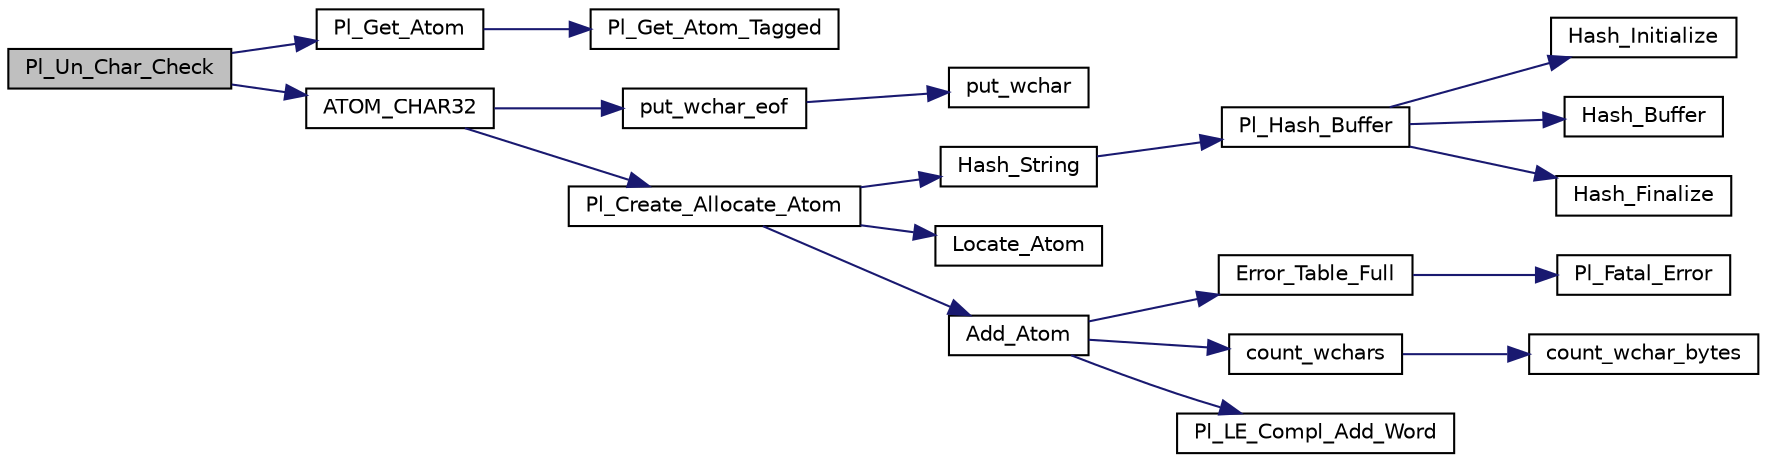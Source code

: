 digraph "Pl_Un_Char_Check"
{
  edge [fontname="Helvetica",fontsize="10",labelfontname="Helvetica",labelfontsize="10"];
  node [fontname="Helvetica",fontsize="10",shape=record];
  rankdir="LR";
  Node1 [label="Pl_Un_Char_Check",height=0.2,width=0.4,color="black", fillcolor="grey75", style="filled", fontcolor="black"];
  Node1 -> Node2 [color="midnightblue",fontsize="10",style="solid",fontname="Helvetica"];
  Node2 [label="Pl_Get_Atom",height=0.2,width=0.4,color="black", fillcolor="white", style="filled",URL="$wam__inst_8c.html#a78229c8d23053191e0fee7952757f9c7"];
  Node2 -> Node3 [color="midnightblue",fontsize="10",style="solid",fontname="Helvetica"];
  Node3 [label="Pl_Get_Atom_Tagged",height=0.2,width=0.4,color="black", fillcolor="white", style="filled",URL="$wam__inst_8c.html#a89d8aba44029f2a5f548a2ae5f6eb574"];
  Node1 -> Node4 [color="midnightblue",fontsize="10",style="solid",fontname="Helvetica"];
  Node4 [label="ATOM_CHAR32",height=0.2,width=0.4,color="black", fillcolor="white", style="filled",URL="$atom_8c.html#ae3755451560fb2286cda72948613200f"];
  Node4 -> Node5 [color="midnightblue",fontsize="10",style="solid",fontname="Helvetica"];
  Node5 [label="put_wchar_eof",height=0.2,width=0.4,color="black", fillcolor="white", style="filled",URL="$pl__wchar_8c.html#a0e3acef785ce9c91e56ba566193d4cee"];
  Node5 -> Node6 [color="midnightblue",fontsize="10",style="solid",fontname="Helvetica"];
  Node6 [label="put_wchar",height=0.2,width=0.4,color="black", fillcolor="white", style="filled",URL="$pl__wchar_8c.html#a31bcb7c7ad4174170702cb4399feb8e3"];
  Node4 -> Node7 [color="midnightblue",fontsize="10",style="solid",fontname="Helvetica"];
  Node7 [label="Pl_Create_Allocate_Atom",height=0.2,width=0.4,color="black", fillcolor="white", style="filled",URL="$atom_8c.html#a76a3983dda97458000ed903b9bc94f6c"];
  Node7 -> Node8 [color="midnightblue",fontsize="10",style="solid",fontname="Helvetica"];
  Node8 [label="Hash_String",height=0.2,width=0.4,color="black", fillcolor="white", style="filled",URL="$atom_8c.html#a9ed09c0173fe0a0e6d0f90ec363687fe"];
  Node8 -> Node9 [color="midnightblue",fontsize="10",style="solid",fontname="Helvetica"];
  Node9 [label="Pl_Hash_Buffer",height=0.2,width=0.4,color="black", fillcolor="white", style="filled",URL="$hash__fct_8c.html#a59393adcfbeeda198a890af25f29cf7c"];
  Node9 -> Node10 [color="midnightblue",fontsize="10",style="solid",fontname="Helvetica"];
  Node10 [label="Hash_Initialize",height=0.2,width=0.4,color="black", fillcolor="white", style="filled",URL="$hash__fct_8c.html#abe414d7525a1bb4fcb8e4fd757498cb9"];
  Node9 -> Node11 [color="midnightblue",fontsize="10",style="solid",fontname="Helvetica"];
  Node11 [label="Hash_Buffer",height=0.2,width=0.4,color="black", fillcolor="white", style="filled",URL="$hash__fct_8c.html#a8b1af6cc6089ce3e2e3dc0a8a0d55e90"];
  Node9 -> Node12 [color="midnightblue",fontsize="10",style="solid",fontname="Helvetica"];
  Node12 [label="Hash_Finalize",height=0.2,width=0.4,color="black", fillcolor="white", style="filled",URL="$hash__fct_8c.html#aa33bb265b03bb03aa455241e374409f7"];
  Node7 -> Node13 [color="midnightblue",fontsize="10",style="solid",fontname="Helvetica"];
  Node13 [label="Locate_Atom",height=0.2,width=0.4,color="black", fillcolor="white", style="filled",URL="$atom_8c.html#ad4222685eae3cdb0315df48a8a7e89fc"];
  Node7 -> Node14 [color="midnightblue",fontsize="10",style="solid",fontname="Helvetica"];
  Node14 [label="Add_Atom",height=0.2,width=0.4,color="black", fillcolor="white", style="filled",URL="$atom_8c.html#abe628ad301508c0ed926cfb4bc791818"];
  Node14 -> Node15 [color="midnightblue",fontsize="10",style="solid",fontname="Helvetica"];
  Node15 [label="Error_Table_Full",height=0.2,width=0.4,color="black", fillcolor="white", style="filled",URL="$atom_8c.html#a37c733b7022eab8b9b95f0182591ee15"];
  Node15 -> Node16 [color="midnightblue",fontsize="10",style="solid",fontname="Helvetica"];
  Node16 [label="Pl_Fatal_Error",height=0.2,width=0.4,color="black", fillcolor="white", style="filled",URL="$misc_8c.html#a190fea7904d7245d4fdc5e9404a07907"];
  Node14 -> Node17 [color="midnightblue",fontsize="10",style="solid",fontname="Helvetica"];
  Node17 [label="count_wchars",height=0.2,width=0.4,color="black", fillcolor="white", style="filled",URL="$pl__wchar_8c.html#a55a0d7269a65645bbd4c978385b0c7a3"];
  Node17 -> Node18 [color="midnightblue",fontsize="10",style="solid",fontname="Helvetica"];
  Node18 [label="count_wchar_bytes",height=0.2,width=0.4,color="black", fillcolor="white", style="filled",URL="$pl__wchar_8c.html#afa9feb443cef2f8da40dd45a8c0e273d"];
  Node14 -> Node19 [color="midnightblue",fontsize="10",style="solid",fontname="Helvetica"];
  Node19 [label="Pl_LE_Compl_Add_Word",height=0.2,width=0.4,color="black", fillcolor="white", style="filled",URL="$linedit_8c.html#ab2a8db946ffd8187b5216ff4ac8cbe7c"];
}
